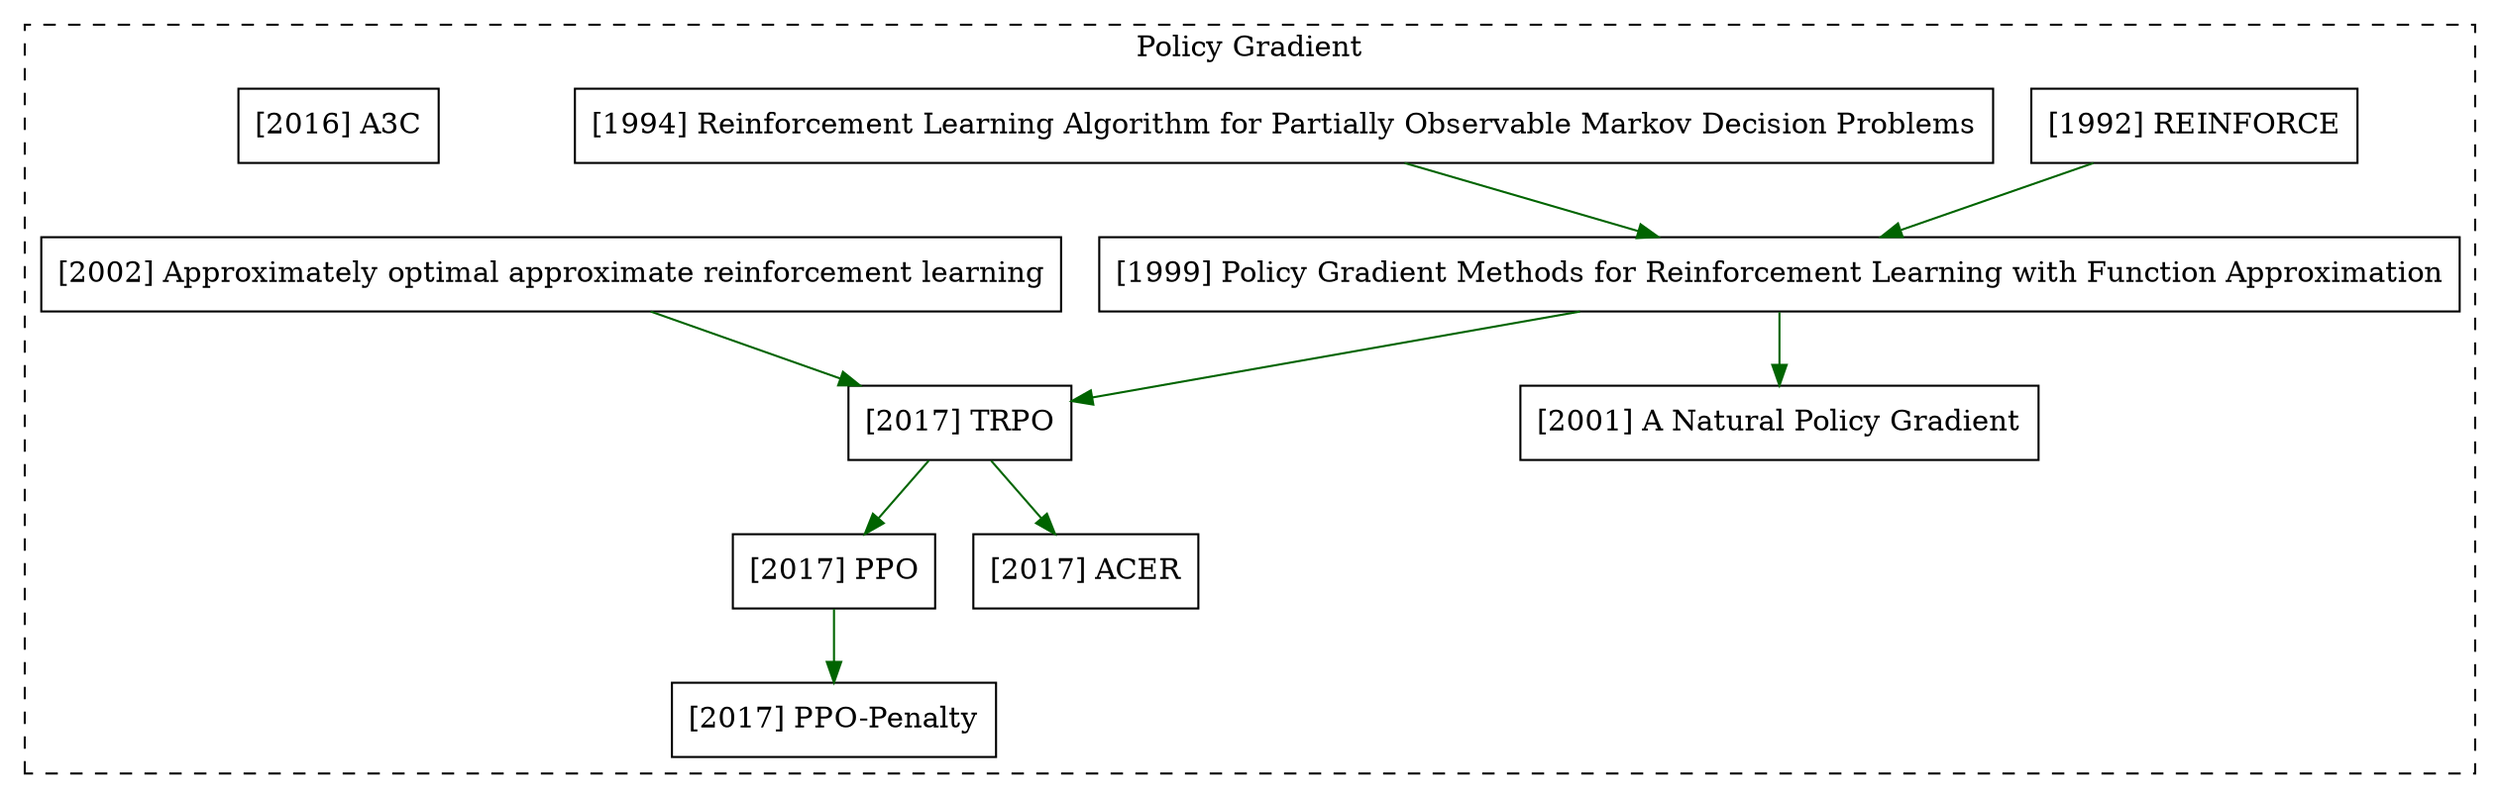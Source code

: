 digraph ML_Math{           //设置分辨率
	{
		node[shape=box]
		//1992
		a1992[label="[1992] REINFORCE"]
		//1993
		//1994
		a1994[label="[1994] Reinforcement Learning Algorithm for Partially Observable Markov Decision Problems"]
		//1995
		//1999
		a1999[label="[1999] Policy Gradient Methods for Reinforcement Learning with Function Approximation"]
		//2001
		a2001[label="[2001] A Natural Policy Gradient"]
		//2002
		a2002[label="[2002] Approximately optimal approximate reinforcement learning"]
		//2013
		//2015
		//2016
		c2016[label="[2016] A3C"]
		//2017
		c2017[label="[2017] TRPO"]
		d2017[label="[2017] PPO-Penalty"]
		e2017[label="[2017] PPO"]
		f2017[label="[2017] ACER"]
	}
	{
		edge[color=darkgreen]
		c2017->e2017
		a1999->c2017;
		e2017->d2017;
		a1999->a2001;
		a1992->a1999;
		a1994->a1999;
		c2017->f2017;
		a2002->c2017;
	}
	subgraph cluster_pg{
		label="Policy Gradient"
		style="dashed"
		
		c2016;d2017;c2017;e2017;a1999;a2001;a1992;a1994;f2017;a2002;
	}
	
}